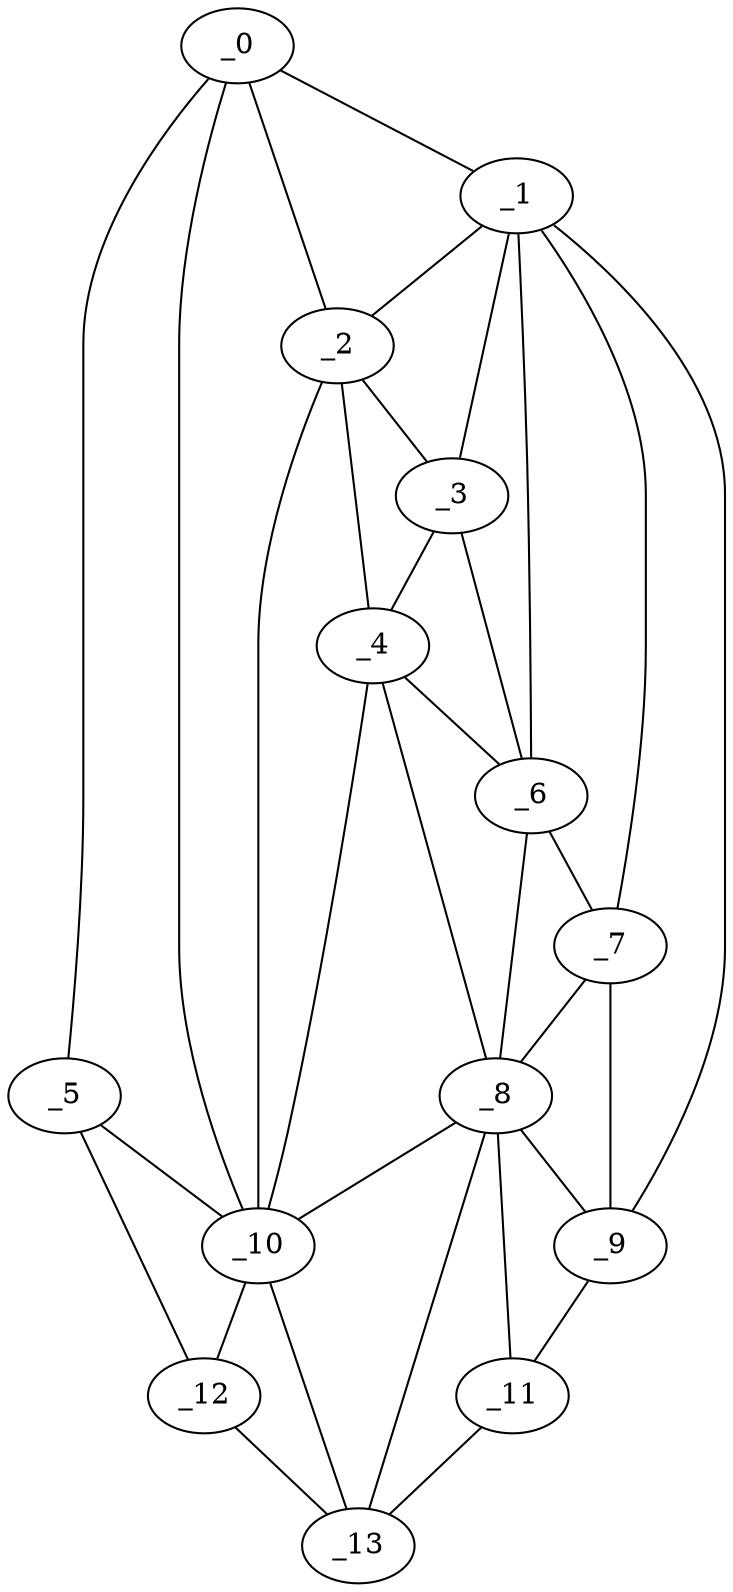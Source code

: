 graph "obj65__60.gxl" {
	_0	 [x=30,
		y=6];
	_1	 [x=33,
		y=102];
	_0 -- _1	 [valence=1];
	_2	 [x=34,
		y=80];
	_0 -- _2	 [valence=2];
	_5	 [x=51,
		y=2];
	_0 -- _5	 [valence=1];
	_10	 [x=78,
		y=31];
	_0 -- _10	 [valence=1];
	_1 -- _2	 [valence=2];
	_3	 [x=34,
		y=92];
	_1 -- _3	 [valence=2];
	_6	 [x=54,
		y=94];
	_1 -- _6	 [valence=2];
	_7	 [x=56,
		y=103];
	_1 -- _7	 [valence=2];
	_9	 [x=72,
		y=125];
	_1 -- _9	 [valence=1];
	_2 -- _3	 [valence=1];
	_4	 [x=50,
		y=88];
	_2 -- _4	 [valence=2];
	_2 -- _10	 [valence=2];
	_3 -- _4	 [valence=2];
	_3 -- _6	 [valence=1];
	_4 -- _6	 [valence=2];
	_8	 [x=69,
		y=90];
	_4 -- _8	 [valence=2];
	_4 -- _10	 [valence=1];
	_5 -- _10	 [valence=2];
	_12	 [x=98,
		y=26];
	_5 -- _12	 [valence=1];
	_6 -- _7	 [valence=1];
	_6 -- _8	 [valence=1];
	_7 -- _8	 [valence=2];
	_7 -- _9	 [valence=1];
	_8 -- _9	 [valence=2];
	_8 -- _10	 [valence=2];
	_11	 [x=92,
		y=122];
	_8 -- _11	 [valence=2];
	_13	 [x=100,
		y=33];
	_8 -- _13	 [valence=2];
	_9 -- _11	 [valence=1];
	_10 -- _12	 [valence=2];
	_10 -- _13	 [valence=1];
	_11 -- _13	 [valence=1];
	_12 -- _13	 [valence=1];
}
